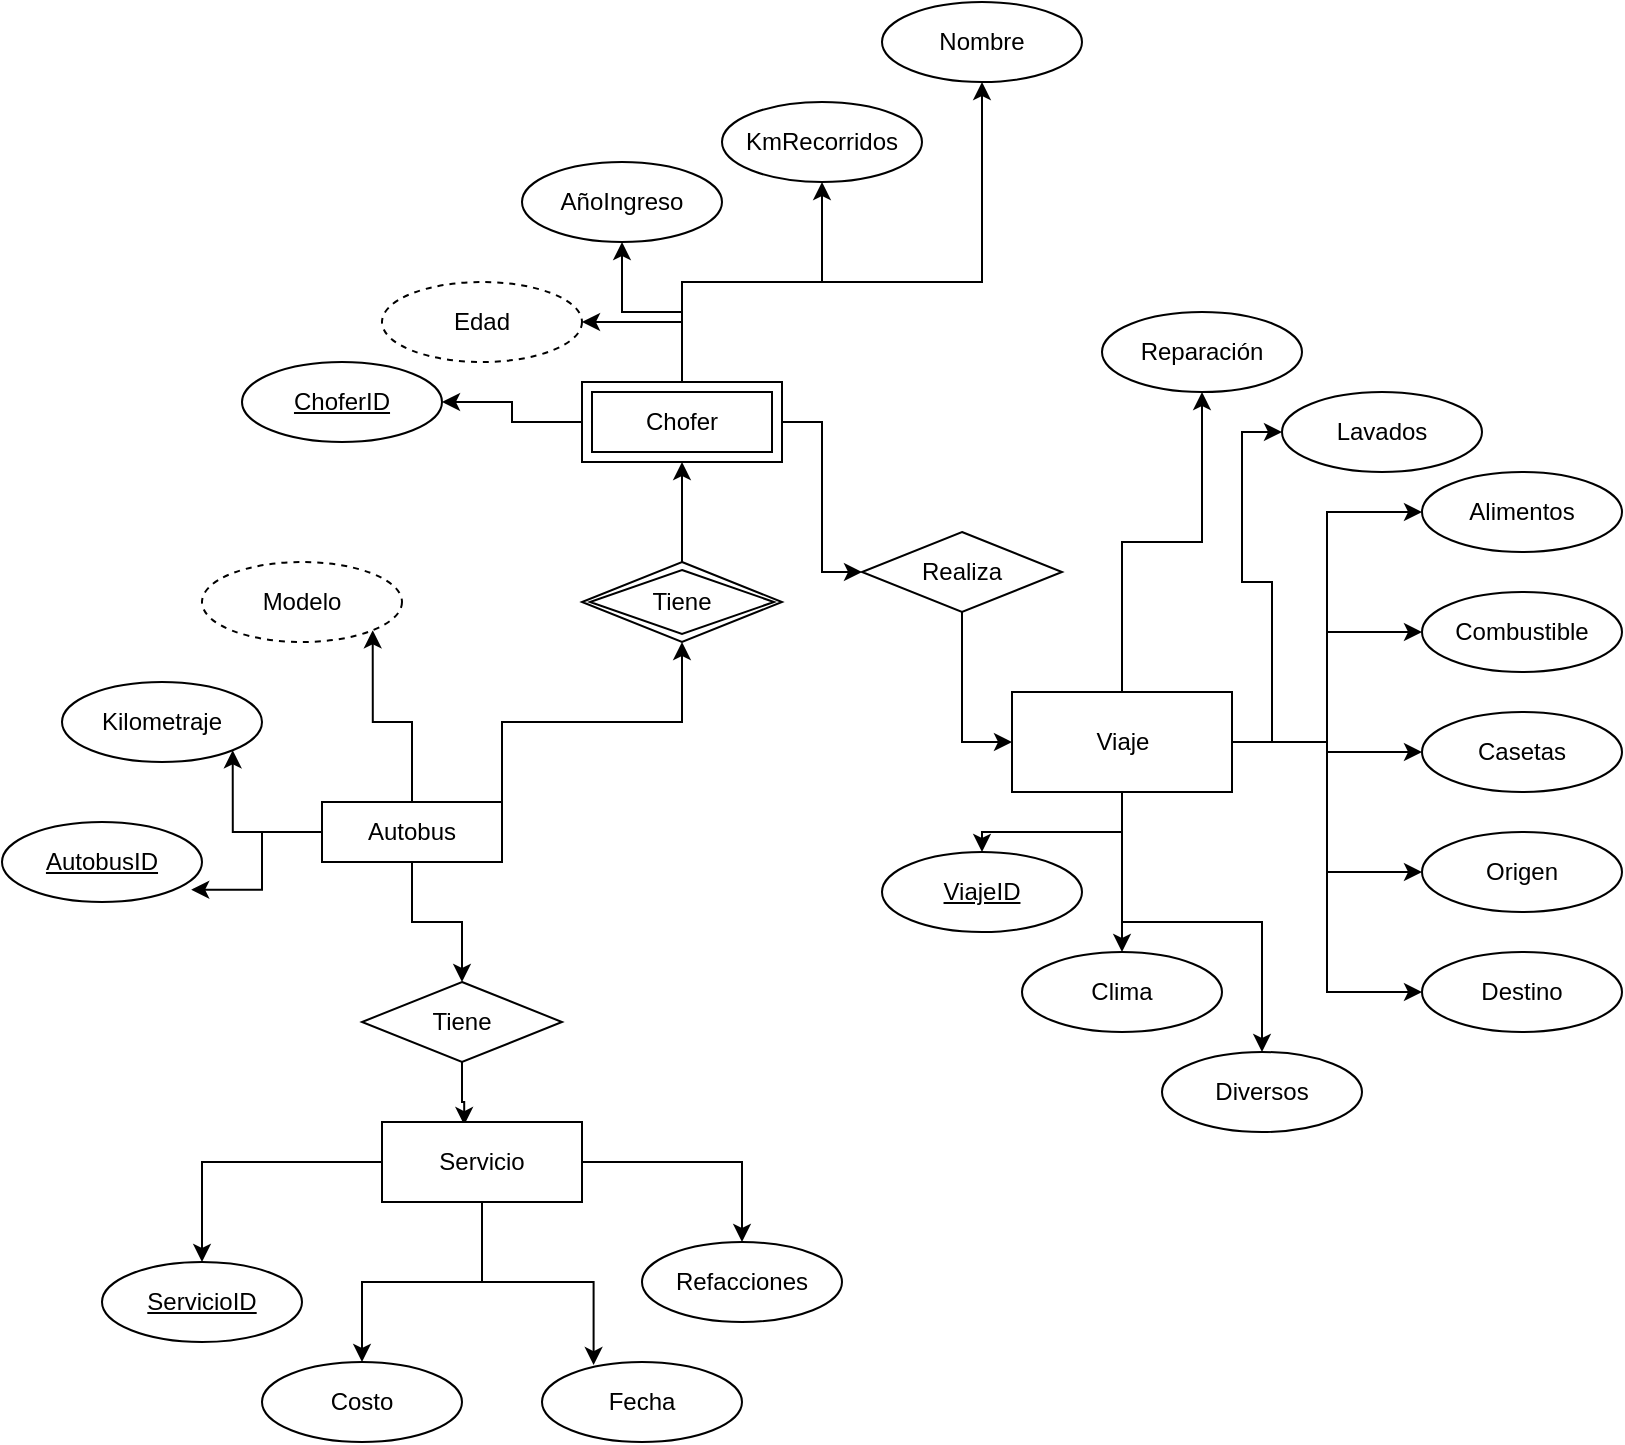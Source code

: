 <mxfile version="20.0.4" type="device"><diagram id="dH_YHlYffZrzn3YPorLy" name="Page-1"><mxGraphModel dx="1100" dy="1023" grid="1" gridSize="10" guides="1" tooltips="1" connect="1" arrows="1" fold="1" page="1" pageScale="1" pageWidth="850" pageHeight="1100" math="0" shadow="0"><root><mxCell id="0"/><mxCell id="1" parent="0"/><mxCell id="S2sOrS1POGfTOUZaVUI7-19" style="edgeStyle=orthogonalEdgeStyle;rounded=0;orthogonalLoop=1;jettySize=auto;html=1;exitX=1;exitY=0;exitDx=0;exitDy=0;" edge="1" parent="1" source="IcEZ5RS3bbxF-g0U3rxp-5" target="S2sOrS1POGfTOUZaVUI7-18"><mxGeometry relative="1" as="geometry"/></mxCell><mxCell id="S2sOrS1POGfTOUZaVUI7-20" style="edgeStyle=orthogonalEdgeStyle;rounded=0;orthogonalLoop=1;jettySize=auto;html=1;entryX=1;entryY=1;entryDx=0;entryDy=0;" edge="1" parent="1" source="IcEZ5RS3bbxF-g0U3rxp-5" target="IcEZ5RS3bbxF-g0U3rxp-8"><mxGeometry relative="1" as="geometry"/></mxCell><mxCell id="S2sOrS1POGfTOUZaVUI7-21" style="edgeStyle=orthogonalEdgeStyle;rounded=0;orthogonalLoop=1;jettySize=auto;html=1;entryX=1;entryY=1;entryDx=0;entryDy=0;" edge="1" parent="1" source="IcEZ5RS3bbxF-g0U3rxp-5" target="IcEZ5RS3bbxF-g0U3rxp-7"><mxGeometry relative="1" as="geometry"/></mxCell><mxCell id="S2sOrS1POGfTOUZaVUI7-22" style="edgeStyle=orthogonalEdgeStyle;rounded=0;orthogonalLoop=1;jettySize=auto;html=1;entryX=0.946;entryY=0.847;entryDx=0;entryDy=0;entryPerimeter=0;" edge="1" parent="1" source="IcEZ5RS3bbxF-g0U3rxp-5" target="IcEZ5RS3bbxF-g0U3rxp-9"><mxGeometry relative="1" as="geometry"/></mxCell><mxCell id="S2sOrS1POGfTOUZaVUI7-29" style="edgeStyle=orthogonalEdgeStyle;rounded=0;orthogonalLoop=1;jettySize=auto;html=1;entryX=0.5;entryY=0;entryDx=0;entryDy=0;" edge="1" parent="1" source="IcEZ5RS3bbxF-g0U3rxp-5" target="IcEZ5RS3bbxF-g0U3rxp-6"><mxGeometry relative="1" as="geometry"/></mxCell><mxCell id="IcEZ5RS3bbxF-g0U3rxp-5" value="Autobus" style="whiteSpace=wrap;html=1;align=center;" parent="1" vertex="1"><mxGeometry x="190" y="460" width="90" height="30" as="geometry"/></mxCell><mxCell id="S2sOrS1POGfTOUZaVUI7-30" style="edgeStyle=orthogonalEdgeStyle;rounded=0;orthogonalLoop=1;jettySize=auto;html=1;entryX=0.411;entryY=0.038;entryDx=0;entryDy=0;entryPerimeter=0;" edge="1" parent="1" source="IcEZ5RS3bbxF-g0U3rxp-6" target="IcEZ5RS3bbxF-g0U3rxp-10"><mxGeometry relative="1" as="geometry"/></mxCell><mxCell id="IcEZ5RS3bbxF-g0U3rxp-6" value="Tiene" style="shape=rhombus;perimeter=rhombusPerimeter;whiteSpace=wrap;html=1;align=center;" parent="1" vertex="1"><mxGeometry x="210" y="550" width="100" height="40" as="geometry"/></mxCell><mxCell id="IcEZ5RS3bbxF-g0U3rxp-7" value="Kilometraje" style="ellipse;whiteSpace=wrap;html=1;align=center;" parent="1" vertex="1"><mxGeometry x="60" y="400" width="100" height="40" as="geometry"/></mxCell><mxCell id="IcEZ5RS3bbxF-g0U3rxp-8" value="Modelo" style="ellipse;whiteSpace=wrap;html=1;align=center;dashed=1;" parent="1" vertex="1"><mxGeometry x="130" y="340" width="100" height="40" as="geometry"/></mxCell><mxCell id="IcEZ5RS3bbxF-g0U3rxp-9" value="AutobusID" style="ellipse;whiteSpace=wrap;html=1;align=center;fontStyle=4;" parent="1" vertex="1"><mxGeometry x="30" y="470" width="100" height="40" as="geometry"/></mxCell><mxCell id="S2sOrS1POGfTOUZaVUI7-25" style="edgeStyle=orthogonalEdgeStyle;rounded=0;orthogonalLoop=1;jettySize=auto;html=1;" edge="1" parent="1" source="IcEZ5RS3bbxF-g0U3rxp-10" target="IcEZ5RS3bbxF-g0U3rxp-11"><mxGeometry relative="1" as="geometry"/></mxCell><mxCell id="S2sOrS1POGfTOUZaVUI7-26" style="edgeStyle=orthogonalEdgeStyle;rounded=0;orthogonalLoop=1;jettySize=auto;html=1;entryX=0.5;entryY=0;entryDx=0;entryDy=0;" edge="1" parent="1" source="IcEZ5RS3bbxF-g0U3rxp-10" target="IcEZ5RS3bbxF-g0U3rxp-13"><mxGeometry relative="1" as="geometry"/></mxCell><mxCell id="S2sOrS1POGfTOUZaVUI7-27" style="edgeStyle=orthogonalEdgeStyle;rounded=0;orthogonalLoop=1;jettySize=auto;html=1;entryX=0.258;entryY=0.038;entryDx=0;entryDy=0;entryPerimeter=0;" edge="1" parent="1" source="IcEZ5RS3bbxF-g0U3rxp-10" target="IcEZ5RS3bbxF-g0U3rxp-12"><mxGeometry relative="1" as="geometry"/></mxCell><mxCell id="S2sOrS1POGfTOUZaVUI7-28" style="edgeStyle=orthogonalEdgeStyle;rounded=0;orthogonalLoop=1;jettySize=auto;html=1;" edge="1" parent="1" source="IcEZ5RS3bbxF-g0U3rxp-10" target="S2sOrS1POGfTOUZaVUI7-24"><mxGeometry relative="1" as="geometry"/></mxCell><mxCell id="IcEZ5RS3bbxF-g0U3rxp-10" value="Servicio" style="whiteSpace=wrap;html=1;align=center;" parent="1" vertex="1"><mxGeometry x="220" y="620" width="100" height="40" as="geometry"/></mxCell><mxCell id="IcEZ5RS3bbxF-g0U3rxp-11" value="ServicioID" style="ellipse;whiteSpace=wrap;html=1;align=center;fontStyle=4;" parent="1" vertex="1"><mxGeometry x="80" y="690" width="100" height="40" as="geometry"/></mxCell><mxCell id="IcEZ5RS3bbxF-g0U3rxp-12" value="Fecha" style="ellipse;whiteSpace=wrap;html=1;align=center;" parent="1" vertex="1"><mxGeometry x="300" y="740" width="100" height="40" as="geometry"/></mxCell><mxCell id="IcEZ5RS3bbxF-g0U3rxp-13" value="Costo" style="ellipse;whiteSpace=wrap;html=1;align=center;" parent="1" vertex="1"><mxGeometry x="160" y="740" width="100" height="40" as="geometry"/></mxCell><mxCell id="TQoogx0KVwiM30v26uni-1" value="Nombre" style="ellipse;whiteSpace=wrap;html=1;align=center;" parent="1" vertex="1"><mxGeometry x="470" y="60" width="100" height="40" as="geometry"/></mxCell><mxCell id="TQoogx0KVwiM30v26uni-2" value="AñoIngreso" style="ellipse;whiteSpace=wrap;html=1;align=center;" parent="1" vertex="1"><mxGeometry x="290" y="140" width="100" height="40" as="geometry"/></mxCell><mxCell id="TQoogx0KVwiM30v26uni-3" value="KmRecorridos" style="ellipse;whiteSpace=wrap;html=1;align=center;" parent="1" vertex="1"><mxGeometry x="390" y="110" width="100" height="40" as="geometry"/></mxCell><mxCell id="S2sOrS1POGfTOUZaVUI7-40" style="edgeStyle=orthogonalEdgeStyle;rounded=0;orthogonalLoop=1;jettySize=auto;html=1;entryX=0;entryY=0.5;entryDx=0;entryDy=0;" edge="1" parent="1" source="TQoogx0KVwiM30v26uni-5" target="S2sOrS1POGfTOUZaVUI7-4"><mxGeometry relative="1" as="geometry"/></mxCell><mxCell id="TQoogx0KVwiM30v26uni-5" value="Realiza" style="shape=rhombus;perimeter=rhombusPerimeter;whiteSpace=wrap;html=1;align=center;" parent="1" vertex="1"><mxGeometry x="460" y="325" width="100" height="40" as="geometry"/></mxCell><mxCell id="S2sOrS1POGfTOUZaVUI7-34" style="edgeStyle=orthogonalEdgeStyle;rounded=0;orthogonalLoop=1;jettySize=auto;html=1;entryX=1;entryY=0.5;entryDx=0;entryDy=0;" edge="1" parent="1" source="S2sOrS1POGfTOUZaVUI7-2" target="S2sOrS1POGfTOUZaVUI7-32"><mxGeometry relative="1" as="geometry"/></mxCell><mxCell id="S2sOrS1POGfTOUZaVUI7-35" style="edgeStyle=orthogonalEdgeStyle;rounded=0;orthogonalLoop=1;jettySize=auto;html=1;" edge="1" parent="1" source="S2sOrS1POGfTOUZaVUI7-2" target="TQoogx0KVwiM30v26uni-2"><mxGeometry relative="1" as="geometry"/></mxCell><mxCell id="S2sOrS1POGfTOUZaVUI7-36" style="edgeStyle=orthogonalEdgeStyle;rounded=0;orthogonalLoop=1;jettySize=auto;html=1;" edge="1" parent="1" source="S2sOrS1POGfTOUZaVUI7-2" target="TQoogx0KVwiM30v26uni-3"><mxGeometry relative="1" as="geometry"/></mxCell><mxCell id="S2sOrS1POGfTOUZaVUI7-37" style="edgeStyle=orthogonalEdgeStyle;rounded=0;orthogonalLoop=1;jettySize=auto;html=1;" edge="1" parent="1" source="S2sOrS1POGfTOUZaVUI7-2" target="TQoogx0KVwiM30v26uni-1"><mxGeometry relative="1" as="geometry"><Array as="points"><mxPoint x="370" y="200"/><mxPoint x="520" y="200"/></Array></mxGeometry></mxCell><mxCell id="S2sOrS1POGfTOUZaVUI7-38" style="edgeStyle=orthogonalEdgeStyle;rounded=0;orthogonalLoop=1;jettySize=auto;html=1;" edge="1" parent="1" source="S2sOrS1POGfTOUZaVUI7-2" target="S2sOrS1POGfTOUZaVUI7-16"><mxGeometry relative="1" as="geometry"/></mxCell><mxCell id="S2sOrS1POGfTOUZaVUI7-39" style="edgeStyle=orthogonalEdgeStyle;rounded=0;orthogonalLoop=1;jettySize=auto;html=1;entryX=0;entryY=0.5;entryDx=0;entryDy=0;" edge="1" parent="1" source="S2sOrS1POGfTOUZaVUI7-2" target="TQoogx0KVwiM30v26uni-5"><mxGeometry relative="1" as="geometry"/></mxCell><mxCell id="S2sOrS1POGfTOUZaVUI7-2" value="Chofer&lt;br&gt;" style="shape=ext;margin=3;double=1;whiteSpace=wrap;html=1;align=center;" vertex="1" parent="1"><mxGeometry x="320" y="250" width="100" height="40" as="geometry"/></mxCell><mxCell id="S2sOrS1POGfTOUZaVUI7-41" style="edgeStyle=orthogonalEdgeStyle;rounded=0;orthogonalLoop=1;jettySize=auto;html=1;" edge="1" parent="1" source="S2sOrS1POGfTOUZaVUI7-4" target="S2sOrS1POGfTOUZaVUI7-17"><mxGeometry relative="1" as="geometry"/></mxCell><mxCell id="S2sOrS1POGfTOUZaVUI7-42" style="edgeStyle=orthogonalEdgeStyle;rounded=0;orthogonalLoop=1;jettySize=auto;html=1;" edge="1" parent="1" source="S2sOrS1POGfTOUZaVUI7-4" target="S2sOrS1POGfTOUZaVUI7-15"><mxGeometry relative="1" as="geometry"/></mxCell><mxCell id="S2sOrS1POGfTOUZaVUI7-43" style="edgeStyle=orthogonalEdgeStyle;rounded=0;orthogonalLoop=1;jettySize=auto;html=1;" edge="1" parent="1" source="S2sOrS1POGfTOUZaVUI7-4" target="S2sOrS1POGfTOUZaVUI7-11"><mxGeometry relative="1" as="geometry"/></mxCell><mxCell id="S2sOrS1POGfTOUZaVUI7-44" style="edgeStyle=orthogonalEdgeStyle;rounded=0;orthogonalLoop=1;jettySize=auto;html=1;entryX=0;entryY=0.5;entryDx=0;entryDy=0;" edge="1" parent="1" source="S2sOrS1POGfTOUZaVUI7-4" target="S2sOrS1POGfTOUZaVUI7-14"><mxGeometry relative="1" as="geometry"/></mxCell><mxCell id="S2sOrS1POGfTOUZaVUI7-45" style="edgeStyle=orthogonalEdgeStyle;rounded=0;orthogonalLoop=1;jettySize=auto;html=1;entryX=0;entryY=0.5;entryDx=0;entryDy=0;" edge="1" parent="1" source="S2sOrS1POGfTOUZaVUI7-4" target="S2sOrS1POGfTOUZaVUI7-13"><mxGeometry relative="1" as="geometry"/></mxCell><mxCell id="S2sOrS1POGfTOUZaVUI7-46" style="edgeStyle=orthogonalEdgeStyle;rounded=0;orthogonalLoop=1;jettySize=auto;html=1;" edge="1" parent="1" source="S2sOrS1POGfTOUZaVUI7-4" target="S2sOrS1POGfTOUZaVUI7-8"><mxGeometry relative="1" as="geometry"/></mxCell><mxCell id="S2sOrS1POGfTOUZaVUI7-47" style="edgeStyle=orthogonalEdgeStyle;rounded=0;orthogonalLoop=1;jettySize=auto;html=1;entryX=0;entryY=0.5;entryDx=0;entryDy=0;" edge="1" parent="1" source="S2sOrS1POGfTOUZaVUI7-4" target="S2sOrS1POGfTOUZaVUI7-7"><mxGeometry relative="1" as="geometry"/></mxCell><mxCell id="S2sOrS1POGfTOUZaVUI7-48" style="edgeStyle=orthogonalEdgeStyle;rounded=0;orthogonalLoop=1;jettySize=auto;html=1;" edge="1" parent="1" source="S2sOrS1POGfTOUZaVUI7-4" target="S2sOrS1POGfTOUZaVUI7-12"><mxGeometry relative="1" as="geometry"/></mxCell><mxCell id="S2sOrS1POGfTOUZaVUI7-49" style="edgeStyle=orthogonalEdgeStyle;rounded=0;orthogonalLoop=1;jettySize=auto;html=1;entryX=0;entryY=0.5;entryDx=0;entryDy=0;" edge="1" parent="1" source="S2sOrS1POGfTOUZaVUI7-4" target="S2sOrS1POGfTOUZaVUI7-9"><mxGeometry relative="1" as="geometry"/></mxCell><mxCell id="S2sOrS1POGfTOUZaVUI7-50" style="edgeStyle=orthogonalEdgeStyle;rounded=0;orthogonalLoop=1;jettySize=auto;html=1;entryX=0;entryY=0.5;entryDx=0;entryDy=0;" edge="1" parent="1" source="S2sOrS1POGfTOUZaVUI7-4" target="S2sOrS1POGfTOUZaVUI7-6"><mxGeometry relative="1" as="geometry"/></mxCell><mxCell id="S2sOrS1POGfTOUZaVUI7-4" value="Viaje" style="html=1;" vertex="1" parent="1"><mxGeometry x="535" y="405" width="110" height="50" as="geometry"/></mxCell><mxCell id="S2sOrS1POGfTOUZaVUI7-6" value="Alimentos&lt;br&gt;" style="ellipse;whiteSpace=wrap;html=1;align=center;" vertex="1" parent="1"><mxGeometry x="740" y="295" width="100" height="40" as="geometry"/></mxCell><mxCell id="S2sOrS1POGfTOUZaVUI7-7" value="Combustible" style="ellipse;whiteSpace=wrap;html=1;align=center;" vertex="1" parent="1"><mxGeometry x="740" y="355" width="100" height="40" as="geometry"/></mxCell><mxCell id="S2sOrS1POGfTOUZaVUI7-8" value="Casetas&lt;br&gt;" style="ellipse;whiteSpace=wrap;html=1;align=center;" vertex="1" parent="1"><mxGeometry x="740" y="415" width="100" height="40" as="geometry"/></mxCell><mxCell id="S2sOrS1POGfTOUZaVUI7-9" value="Lavados" style="ellipse;whiteSpace=wrap;html=1;align=center;" vertex="1" parent="1"><mxGeometry x="670" y="255" width="100" height="40" as="geometry"/></mxCell><mxCell id="S2sOrS1POGfTOUZaVUI7-11" value="Diversos" style="ellipse;whiteSpace=wrap;html=1;align=center;" vertex="1" parent="1"><mxGeometry x="610" y="585" width="100" height="40" as="geometry"/></mxCell><mxCell id="S2sOrS1POGfTOUZaVUI7-12" value="Reparación" style="ellipse;whiteSpace=wrap;html=1;align=center;" vertex="1" parent="1"><mxGeometry x="580" y="215" width="100" height="40" as="geometry"/></mxCell><mxCell id="S2sOrS1POGfTOUZaVUI7-13" value="Origen&lt;br&gt;" style="ellipse;whiteSpace=wrap;html=1;align=center;" vertex="1" parent="1"><mxGeometry x="740" y="475" width="100" height="40" as="geometry"/></mxCell><mxCell id="S2sOrS1POGfTOUZaVUI7-14" value="Destino" style="ellipse;whiteSpace=wrap;html=1;align=center;" vertex="1" parent="1"><mxGeometry x="740" y="535" width="100" height="40" as="geometry"/></mxCell><mxCell id="S2sOrS1POGfTOUZaVUI7-15" value="Clima" style="ellipse;whiteSpace=wrap;html=1;align=center;" vertex="1" parent="1"><mxGeometry x="540" y="535" width="100" height="40" as="geometry"/></mxCell><mxCell id="S2sOrS1POGfTOUZaVUI7-16" value="ChoferID" style="ellipse;whiteSpace=wrap;html=1;align=center;fontStyle=4;" vertex="1" parent="1"><mxGeometry x="150" y="240" width="100" height="40" as="geometry"/></mxCell><mxCell id="S2sOrS1POGfTOUZaVUI7-17" value="ViajeID" style="ellipse;whiteSpace=wrap;html=1;align=center;fontStyle=4;" vertex="1" parent="1"><mxGeometry x="470" y="485" width="100" height="40" as="geometry"/></mxCell><mxCell id="S2sOrS1POGfTOUZaVUI7-33" style="edgeStyle=orthogonalEdgeStyle;rounded=0;orthogonalLoop=1;jettySize=auto;html=1;entryX=0.5;entryY=1;entryDx=0;entryDy=0;" edge="1" parent="1" source="S2sOrS1POGfTOUZaVUI7-18" target="S2sOrS1POGfTOUZaVUI7-2"><mxGeometry relative="1" as="geometry"/></mxCell><mxCell id="S2sOrS1POGfTOUZaVUI7-18" value="Tiene" style="shape=rhombus;double=1;perimeter=rhombusPerimeter;whiteSpace=wrap;html=1;align=center;" vertex="1" parent="1"><mxGeometry x="320" y="340" width="100" height="40" as="geometry"/></mxCell><mxCell id="S2sOrS1POGfTOUZaVUI7-24" value="Refacciones" style="ellipse;whiteSpace=wrap;html=1;align=center;" vertex="1" parent="1"><mxGeometry x="350" y="680" width="100" height="40" as="geometry"/></mxCell><mxCell id="S2sOrS1POGfTOUZaVUI7-32" value="Edad" style="ellipse;whiteSpace=wrap;html=1;align=center;dashed=1;" vertex="1" parent="1"><mxGeometry x="220" y="200" width="100" height="40" as="geometry"/></mxCell></root></mxGraphModel></diagram></mxfile>